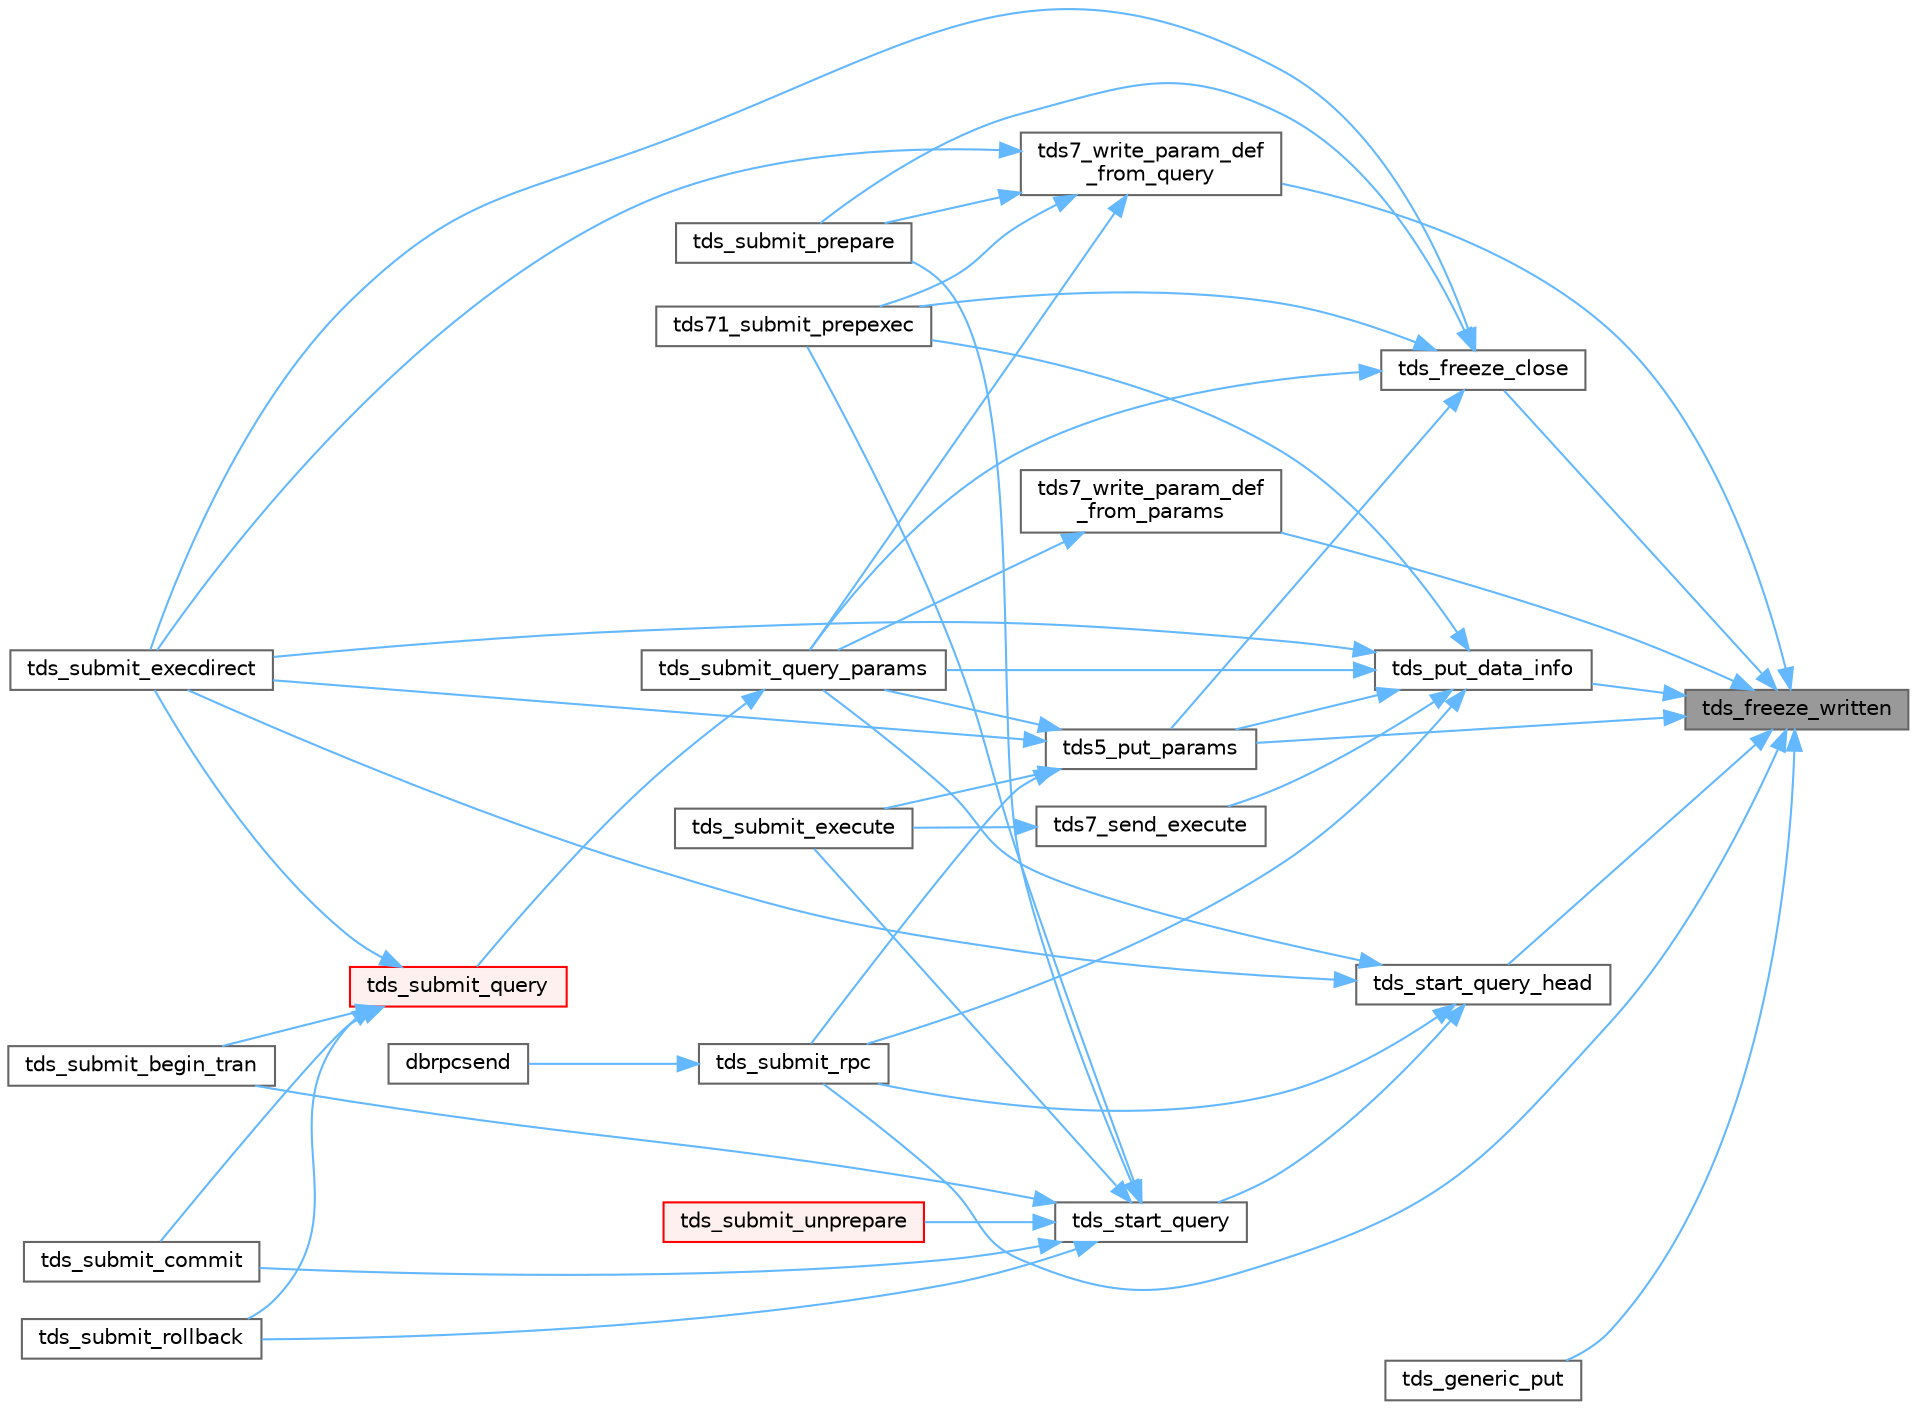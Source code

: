 digraph "tds_freeze_written"
{
 // LATEX_PDF_SIZE
  bgcolor="transparent";
  edge [fontname=Helvetica,fontsize=10,labelfontname=Helvetica,labelfontsize=10];
  node [fontname=Helvetica,fontsize=10,shape=box,height=0.2,width=0.4];
  rankdir="RL";
  Node1 [id="Node000001",label="tds_freeze_written",height=0.2,width=0.4,color="gray40", fillcolor="grey60", style="filled", fontcolor="black",tooltip="Compute how many bytes has been written from freeze."];
  Node1 -> Node2 [id="edge1_Node000001_Node000002",dir="back",color="steelblue1",style="solid",tooltip=" "];
  Node2 [id="Node000002",label="tds5_put_params",height=0.2,width=0.4,color="grey40", fillcolor="white", style="filled",URL="$a00578.html#ga4f1f0a4f77bc4ea1440dfdebc19a157c",tooltip="Send parameters to server."];
  Node2 -> Node3 [id="edge2_Node000002_Node000003",dir="back",color="steelblue1",style="solid",tooltip=" "];
  Node3 [id="Node000003",label="tds_submit_execdirect",height=0.2,width=0.4,color="grey40", fillcolor="white", style="filled",URL="$a00578.html#gae603aed795a4c5bb26ab159a11256996",tooltip="Submit a prepared query with parameters."];
  Node2 -> Node4 [id="edge3_Node000002_Node000004",dir="back",color="steelblue1",style="solid",tooltip=" "];
  Node4 [id="Node000004",label="tds_submit_execute",height=0.2,width=0.4,color="grey40", fillcolor="white", style="filled",URL="$a00578.html#ga3e7b4793c6f799fbc6c174f673bb5b32",tooltip="Sends a previously prepared dynamic statement to the server."];
  Node2 -> Node5 [id="edge4_Node000002_Node000005",dir="back",color="steelblue1",style="solid",tooltip=" "];
  Node5 [id="Node000005",label="tds_submit_query_params",height=0.2,width=0.4,color="grey40", fillcolor="white", style="filled",URL="$a00578.html#ga95e0fccedc459a4404f496eec74a369a",tooltip="Sends a language string to the database server for processing."];
  Node5 -> Node6 [id="edge5_Node000005_Node000006",dir="back",color="steelblue1",style="solid",tooltip=" "];
  Node6 [id="Node000006",label="tds_submit_query",height=0.2,width=0.4,color="red", fillcolor="#FFF0F0", style="filled",URL="$a00578.html#ga5a29ae7f99d089dc3cea85ec6ee5f3ab",tooltip="Sends a language string to the database server for processing."];
  Node6 -> Node17 [id="edge6_Node000006_Node000017",dir="back",color="steelblue1",style="solid",tooltip=" "];
  Node17 [id="Node000017",label="tds_submit_begin_tran",height=0.2,width=0.4,color="grey40", fillcolor="white", style="filled",URL="$a00578.html#ga7bf3670d3d6dabed469b9eb117298079",tooltip="Send a rollback request."];
  Node6 -> Node18 [id="edge7_Node000006_Node000018",dir="back",color="steelblue1",style="solid",tooltip=" "];
  Node18 [id="Node000018",label="tds_submit_commit",height=0.2,width=0.4,color="grey40", fillcolor="white", style="filled",URL="$a00578.html#ga7d68588fdd0beeae52197a6d6cef8754",tooltip="Send a commit request."];
  Node6 -> Node3 [id="edge8_Node000006_Node000003",dir="back",color="steelblue1",style="solid",tooltip=" "];
  Node6 -> Node25 [id="edge9_Node000006_Node000025",dir="back",color="steelblue1",style="solid",tooltip=" "];
  Node25 [id="Node000025",label="tds_submit_rollback",height=0.2,width=0.4,color="grey40", fillcolor="white", style="filled",URL="$a00578.html#ga7f20f58e43ba5eb916c97c7396395563",tooltip="Send a rollback request."];
  Node2 -> Node26 [id="edge10_Node000002_Node000026",dir="back",color="steelblue1",style="solid",tooltip=" "];
  Node26 [id="Node000026",label="tds_submit_rpc",height=0.2,width=0.4,color="grey40", fillcolor="white", style="filled",URL="$a00578.html#ga5f071b94ad7889690762dc85646c74ab",tooltip="Calls a RPC from server."];
  Node26 -> Node27 [id="edge11_Node000026_Node000027",dir="back",color="steelblue1",style="solid",tooltip=" "];
  Node27 [id="Node000027",label="dbrpcsend",height=0.2,width=0.4,color="grey40", fillcolor="white", style="filled",URL="$a00564.html#gafa4dfd181be21e49c397f7daaa9cf96c",tooltip="Execute the procedure and free associated memory."];
  Node1 -> Node28 [id="edge12_Node000001_Node000028",dir="back",color="steelblue1",style="solid",tooltip=" "];
  Node28 [id="Node000028",label="tds7_write_param_def\l_from_params",height=0.2,width=0.4,color="grey40", fillcolor="white", style="filled",URL="$a00578.html#ga6513afd79629f7a928e1d3da9f56dee1",tooltip="Write string with parameters definition, useful for TDS7+."];
  Node28 -> Node5 [id="edge13_Node000028_Node000005",dir="back",color="steelblue1",style="solid",tooltip=" "];
  Node1 -> Node29 [id="edge14_Node000001_Node000029",dir="back",color="steelblue1",style="solid",tooltip=" "];
  Node29 [id="Node000029",label="tds7_write_param_def\l_from_query",height=0.2,width=0.4,color="grey40", fillcolor="white", style="filled",URL="$a00578.html#ga24345856c16b15aa3e84459c2f551320",tooltip="Write string with parameters definition, useful for TDS7+."];
  Node29 -> Node30 [id="edge15_Node000029_Node000030",dir="back",color="steelblue1",style="solid",tooltip=" "];
  Node30 [id="Node000030",label="tds71_submit_prepexec",height=0.2,width=0.4,color="grey40", fillcolor="white", style="filled",URL="$a00578.html#ga08877c101704bebe4fa57e0849dc272d",tooltip="Creates a temporary stored procedure in the server and execute it."];
  Node29 -> Node3 [id="edge16_Node000029_Node000003",dir="back",color="steelblue1",style="solid",tooltip=" "];
  Node29 -> Node31 [id="edge17_Node000029_Node000031",dir="back",color="steelblue1",style="solid",tooltip=" "];
  Node31 [id="Node000031",label="tds_submit_prepare",height=0.2,width=0.4,color="grey40", fillcolor="white", style="filled",URL="$a00578.html#ga74eb08c3a1c85be8ac9db428842c8b9d",tooltip="Creates a temporary stored procedure in the server."];
  Node29 -> Node5 [id="edge18_Node000029_Node000005",dir="back",color="steelblue1",style="solid",tooltip=" "];
  Node1 -> Node32 [id="edge19_Node000001_Node000032",dir="back",color="steelblue1",style="solid",tooltip=" "];
  Node32 [id="Node000032",label="tds_freeze_close",height=0.2,width=0.4,color="grey40", fillcolor="white", style="filled",URL="$a00579.html#ga633f62fb8e5310abfa42c02fba9c6500",tooltip="Stop keeping data for this specific freeze."];
  Node32 -> Node2 [id="edge20_Node000032_Node000002",dir="back",color="steelblue1",style="solid",tooltip=" "];
  Node32 -> Node30 [id="edge21_Node000032_Node000030",dir="back",color="steelblue1",style="solid",tooltip=" "];
  Node32 -> Node3 [id="edge22_Node000032_Node000003",dir="back",color="steelblue1",style="solid",tooltip=" "];
  Node32 -> Node31 [id="edge23_Node000032_Node000031",dir="back",color="steelblue1",style="solid",tooltip=" "];
  Node32 -> Node5 [id="edge24_Node000032_Node000005",dir="back",color="steelblue1",style="solid",tooltip=" "];
  Node1 -> Node33 [id="edge25_Node000001_Node000033",dir="back",color="steelblue1",style="solid",tooltip=" "];
  Node33 [id="Node000033",label="tds_generic_put",height=0.2,width=0.4,color="grey40", fillcolor="white", style="filled",URL="$a00260.html#a84e17808683ba2dd956e811a42e23176",tooltip="Write data to wire."];
  Node1 -> Node34 [id="edge26_Node000001_Node000034",dir="back",color="steelblue1",style="solid",tooltip=" "];
  Node34 [id="Node000034",label="tds_put_data_info",height=0.2,width=0.4,color="grey40", fillcolor="white", style="filled",URL="$a00578.html#gafd74652c4722ddce4d642cc4209449d4",tooltip="Put data information to wire."];
  Node34 -> Node2 [id="edge27_Node000034_Node000002",dir="back",color="steelblue1",style="solid",tooltip=" "];
  Node34 -> Node30 [id="edge28_Node000034_Node000030",dir="back",color="steelblue1",style="solid",tooltip=" "];
  Node34 -> Node35 [id="edge29_Node000034_Node000035",dir="back",color="steelblue1",style="solid",tooltip=" "];
  Node35 [id="Node000035",label="tds7_send_execute",height=0.2,width=0.4,color="grey40", fillcolor="white", style="filled",URL="$a00578.html#ga9f6f25dd405f45e75420e6e084bf2d85",tooltip="Send dynamic request on TDS 7+ to be executed."];
  Node35 -> Node4 [id="edge30_Node000035_Node000004",dir="back",color="steelblue1",style="solid",tooltip=" "];
  Node34 -> Node3 [id="edge31_Node000034_Node000003",dir="back",color="steelblue1",style="solid",tooltip=" "];
  Node34 -> Node5 [id="edge32_Node000034_Node000005",dir="back",color="steelblue1",style="solid",tooltip=" "];
  Node34 -> Node26 [id="edge33_Node000034_Node000026",dir="back",color="steelblue1",style="solid",tooltip=" "];
  Node1 -> Node36 [id="edge34_Node000001_Node000036",dir="back",color="steelblue1",style="solid",tooltip=" "];
  Node36 [id="Node000036",label="tds_start_query_head",height=0.2,width=0.4,color="grey40", fillcolor="white", style="filled",URL="$a00578.html#ga9ad2e6defce530a8778791cce0166ccd",tooltip="Start query packet of a given type."];
  Node36 -> Node37 [id="edge35_Node000036_Node000037",dir="back",color="steelblue1",style="solid",tooltip=" "];
  Node37 [id="Node000037",label="tds_start_query",height=0.2,width=0.4,color="grey40", fillcolor="white", style="filled",URL="$a00578.html#ga0da385231bfa3dc49377e1fb2bea2c07",tooltip="Start query packet of a given type."];
  Node37 -> Node30 [id="edge36_Node000037_Node000030",dir="back",color="steelblue1",style="solid",tooltip=" "];
  Node37 -> Node17 [id="edge37_Node000037_Node000017",dir="back",color="steelblue1",style="solid",tooltip=" "];
  Node37 -> Node18 [id="edge38_Node000037_Node000018",dir="back",color="steelblue1",style="solid",tooltip=" "];
  Node37 -> Node4 [id="edge39_Node000037_Node000004",dir="back",color="steelblue1",style="solid",tooltip=" "];
  Node37 -> Node31 [id="edge40_Node000037_Node000031",dir="back",color="steelblue1",style="solid",tooltip=" "];
  Node37 -> Node25 [id="edge41_Node000037_Node000025",dir="back",color="steelblue1",style="solid",tooltip=" "];
  Node37 -> Node38 [id="edge42_Node000037_Node000038",dir="back",color="steelblue1",style="solid",tooltip=" "];
  Node38 [id="Node000038",label="tds_submit_unprepare",height=0.2,width=0.4,color="red", fillcolor="#FFF0F0", style="filled",URL="$a00578.html#gaf573d8d4d2660c8c27770573fca05ff5",tooltip="Send a unprepare request for a prepared query."];
  Node36 -> Node3 [id="edge43_Node000036_Node000003",dir="back",color="steelblue1",style="solid",tooltip=" "];
  Node36 -> Node5 [id="edge44_Node000036_Node000005",dir="back",color="steelblue1",style="solid",tooltip=" "];
  Node36 -> Node26 [id="edge45_Node000036_Node000026",dir="back",color="steelblue1",style="solid",tooltip=" "];
  Node1 -> Node26 [id="edge46_Node000001_Node000026",dir="back",color="steelblue1",style="solid",tooltip=" "];
}
